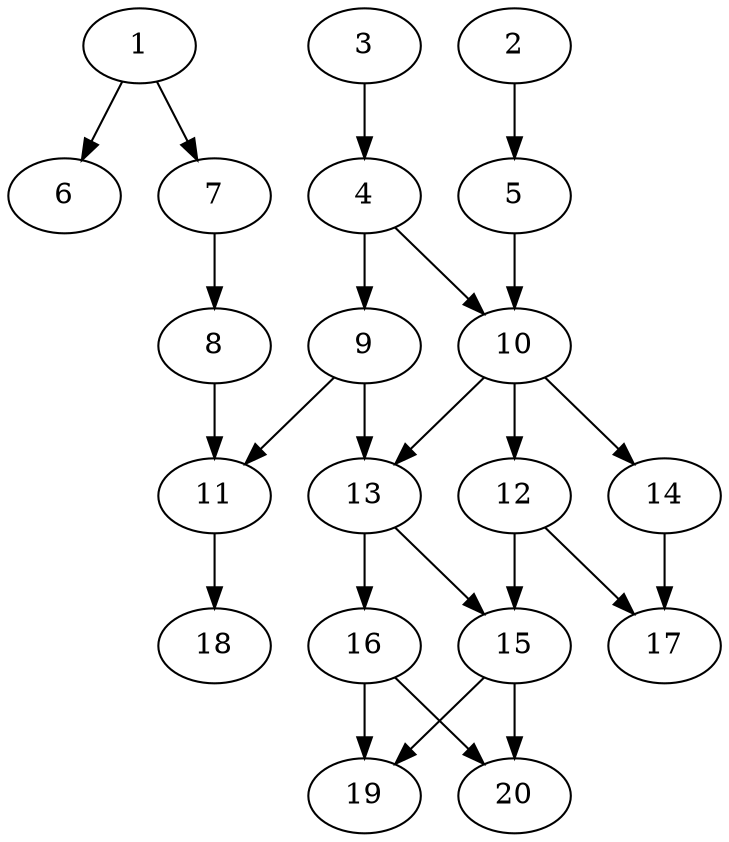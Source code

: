 // DAG automatically generated by daggen at Thu Oct  3 13:58:42 2019
// ./daggen --dot -n 20 --ccr 0.5 --fat 0.5 --regular 0.9 --density 0.5 --mindata 5242880 --maxdata 52428800 
digraph G {
  1 [size="68526080", alpha="0.03", expect_size="34263040"] 
  1 -> 6 [size ="34263040"]
  1 -> 7 [size ="34263040"]
  2 [size="88643584", alpha="0.16", expect_size="44321792"] 
  2 -> 5 [size ="44321792"]
  3 [size="92016640", alpha="0.12", expect_size="46008320"] 
  3 -> 4 [size ="46008320"]
  4 [size="70717440", alpha="0.00", expect_size="35358720"] 
  4 -> 9 [size ="35358720"]
  4 -> 10 [size ="35358720"]
  5 [size="76441600", alpha="0.04", expect_size="38220800"] 
  5 -> 10 [size ="38220800"]
  6 [size="36337664", alpha="0.07", expect_size="18168832"] 
  7 [size="61384704", alpha="0.14", expect_size="30692352"] 
  7 -> 8 [size ="30692352"]
  8 [size="64593920", alpha="0.08", expect_size="32296960"] 
  8 -> 11 [size ="32296960"]
  9 [size="17152000", alpha="0.02", expect_size="8576000"] 
  9 -> 11 [size ="8576000"]
  9 -> 13 [size ="8576000"]
  10 [size="51142656", alpha="0.13", expect_size="25571328"] 
  10 -> 12 [size ="25571328"]
  10 -> 13 [size ="25571328"]
  10 -> 14 [size ="25571328"]
  11 [size="44003328", alpha="0.07", expect_size="22001664"] 
  11 -> 18 [size ="22001664"]
  12 [size="58695680", alpha="0.02", expect_size="29347840"] 
  12 -> 15 [size ="29347840"]
  12 -> 17 [size ="29347840"]
  13 [size="39000064", alpha="0.06", expect_size="19500032"] 
  13 -> 15 [size ="19500032"]
  13 -> 16 [size ="19500032"]
  14 [size="95363072", alpha="0.01", expect_size="47681536"] 
  14 -> 17 [size ="47681536"]
  15 [size="96428032", alpha="0.18", expect_size="48214016"] 
  15 -> 19 [size ="48214016"]
  15 -> 20 [size ="48214016"]
  16 [size="21897216", alpha="0.05", expect_size="10948608"] 
  16 -> 19 [size ="10948608"]
  16 -> 20 [size ="10948608"]
  17 [size="54986752", alpha="0.00", expect_size="27493376"] 
  18 [size="28508160", alpha="0.17", expect_size="14254080"] 
  19 [size="68577280", alpha="0.00", expect_size="34288640"] 
  20 [size="80195584", alpha="0.15", expect_size="40097792"] 
}

